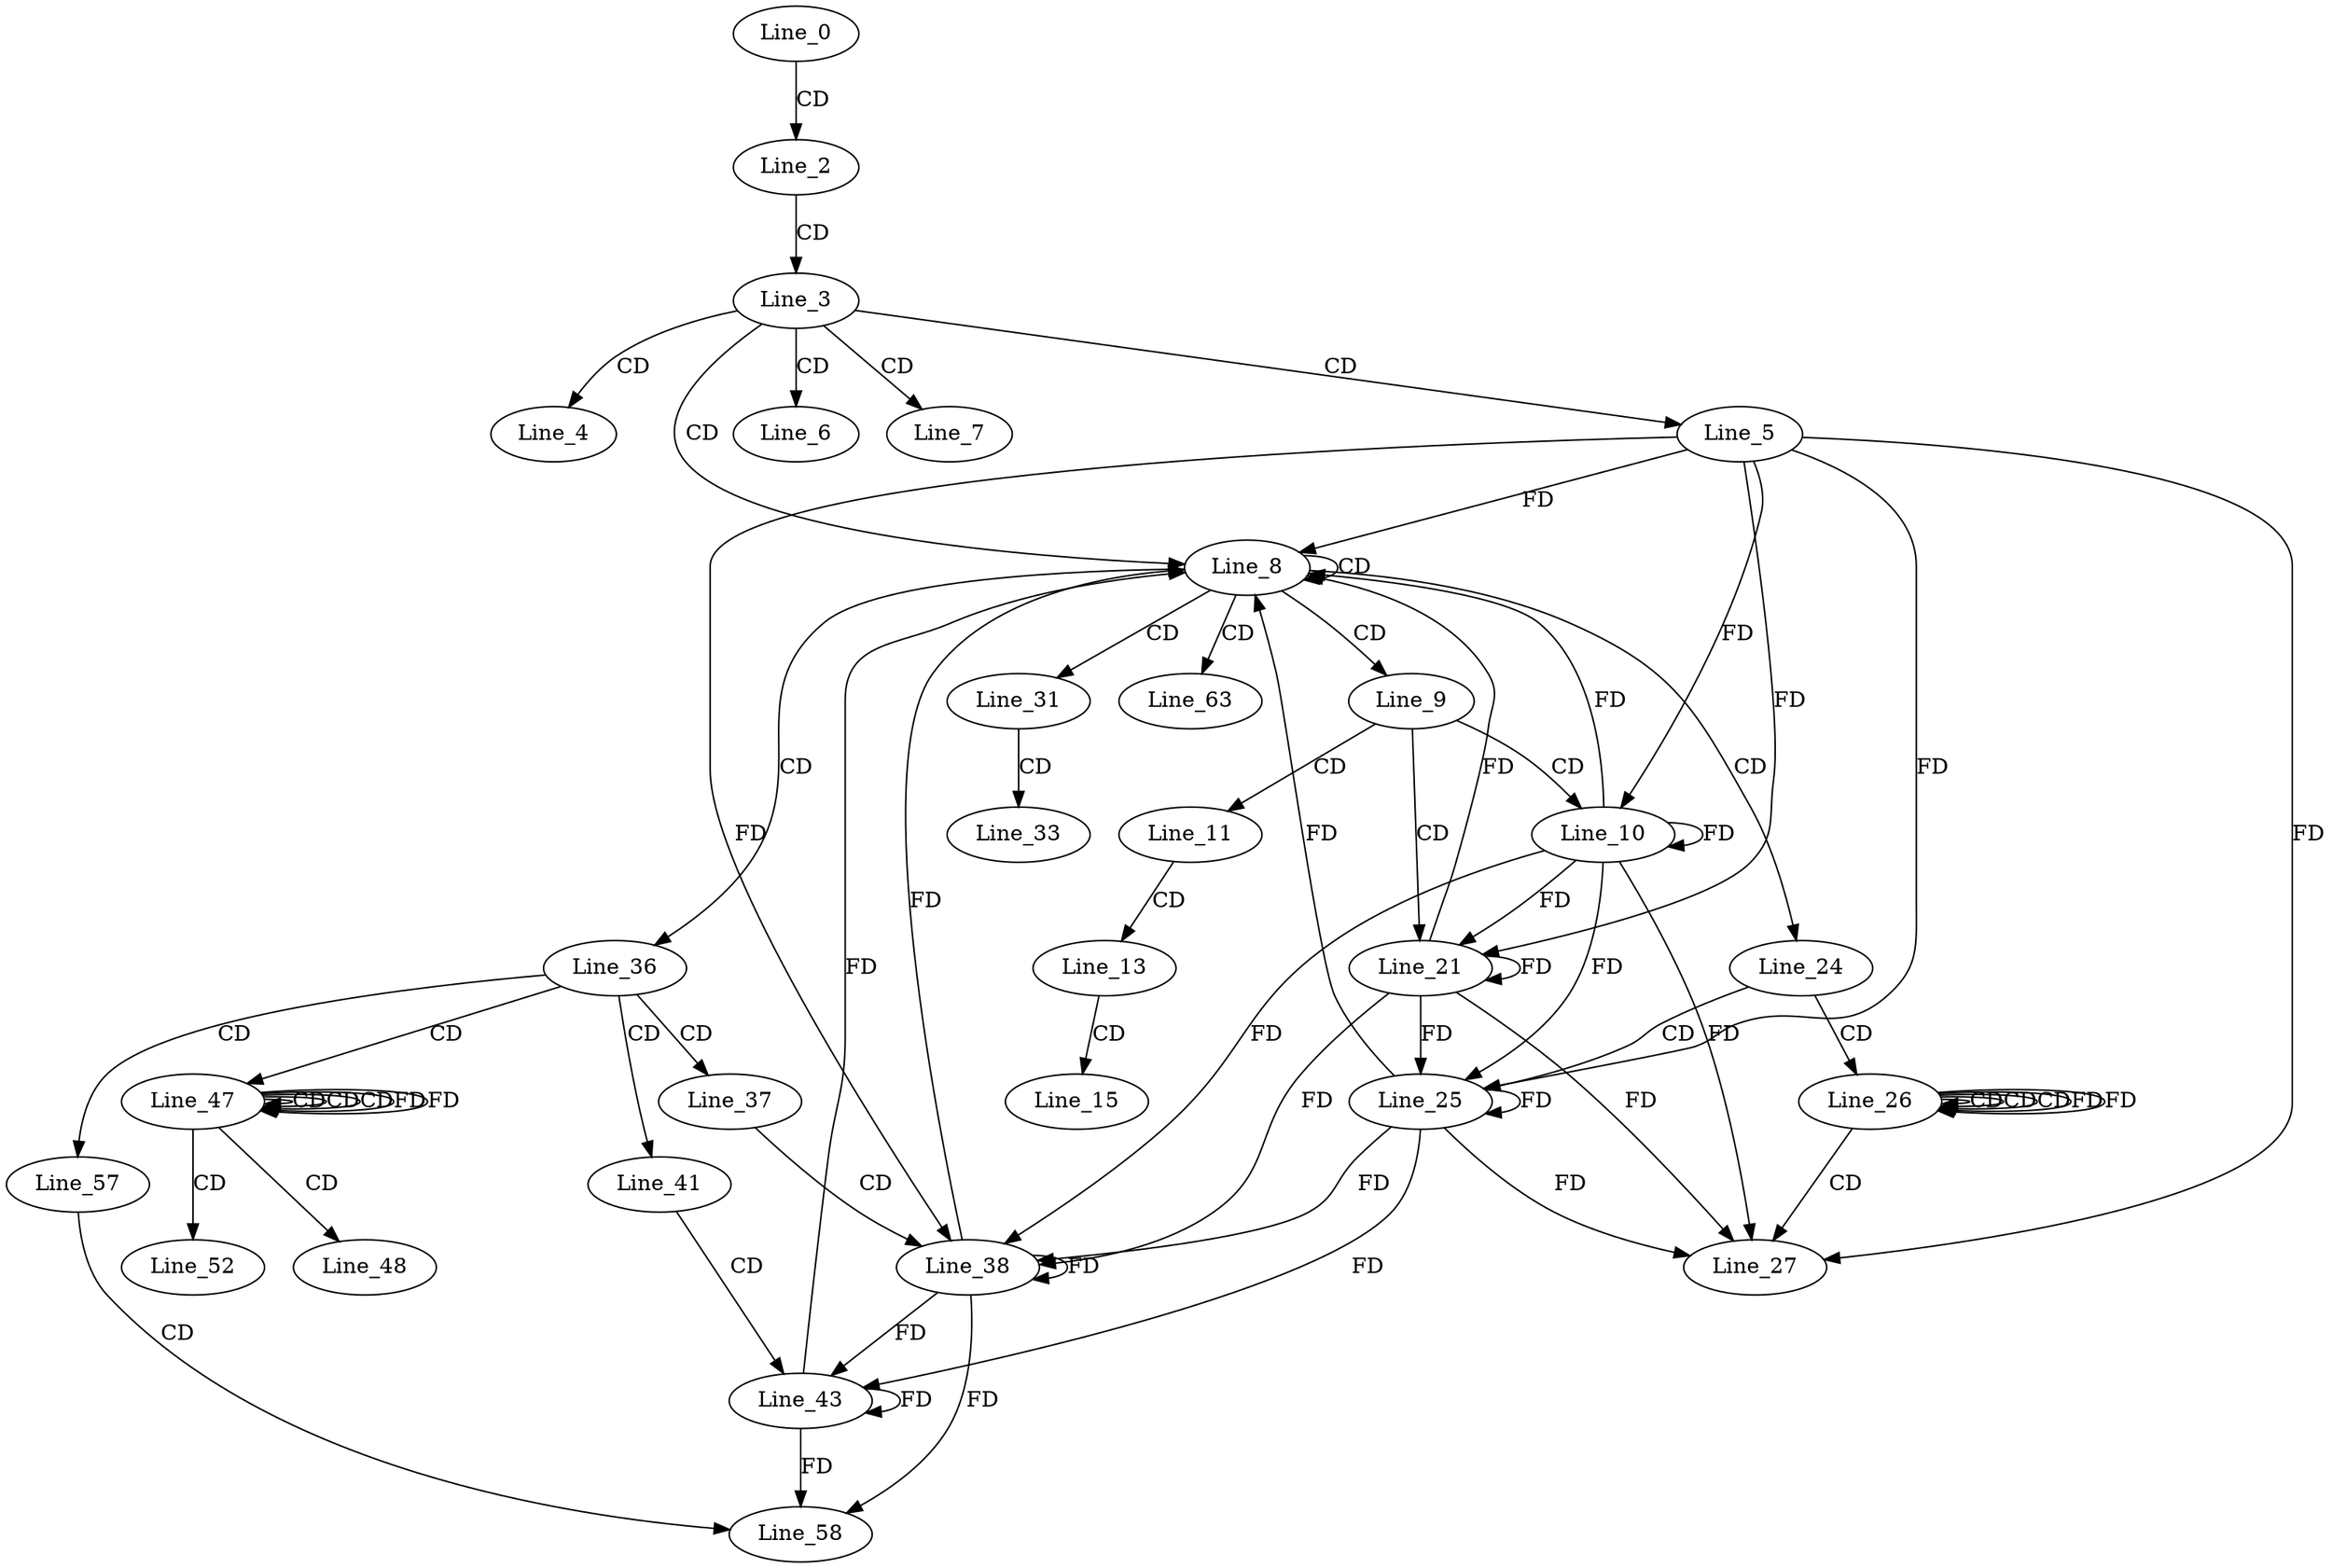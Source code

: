 digraph G {
  Line_0;
  Line_2;
  Line_3;
  Line_4;
  Line_5;
  Line_5;
  Line_6;
  Line_6;
  Line_7;
  Line_8;
  Line_9;
  Line_10;
  Line_11;
  Line_13;
  Line_15;
  Line_21;
  Line_24;
  Line_25;
  Line_26;
  Line_26;
  Line_26;
  Line_27;
  Line_27;
  Line_27;
  Line_27;
  Line_27;
  Line_31;
  Line_33;
  Line_36;
  Line_37;
  Line_38;
  Line_41;
  Line_43;
  Line_47;
  Line_47;
  Line_47;
  Line_48;
  Line_52;
  Line_57;
  Line_58;
  Line_63;
  Line_0 -> Line_2 [ label="CD" ];
  Line_2 -> Line_3 [ label="CD" ];
  Line_3 -> Line_4 [ label="CD" ];
  Line_3 -> Line_5 [ label="CD" ];
  Line_3 -> Line_6 [ label="CD" ];
  Line_3 -> Line_7 [ label="CD" ];
  Line_3 -> Line_8 [ label="CD" ];
  Line_8 -> Line_8 [ label="CD" ];
  Line_5 -> Line_8 [ label="FD" ];
  Line_8 -> Line_9 [ label="CD" ];
  Line_9 -> Line_10 [ label="CD" ];
  Line_10 -> Line_10 [ label="FD" ];
  Line_5 -> Line_10 [ label="FD" ];
  Line_9 -> Line_11 [ label="CD" ];
  Line_11 -> Line_13 [ label="CD" ];
  Line_13 -> Line_15 [ label="CD" ];
  Line_9 -> Line_21 [ label="CD" ];
  Line_10 -> Line_21 [ label="FD" ];
  Line_21 -> Line_21 [ label="FD" ];
  Line_5 -> Line_21 [ label="FD" ];
  Line_8 -> Line_24 [ label="CD" ];
  Line_24 -> Line_25 [ label="CD" ];
  Line_10 -> Line_25 [ label="FD" ];
  Line_21 -> Line_25 [ label="FD" ];
  Line_25 -> Line_25 [ label="FD" ];
  Line_5 -> Line_25 [ label="FD" ];
  Line_24 -> Line_26 [ label="CD" ];
  Line_26 -> Line_26 [ label="CD" ];
  Line_26 -> Line_26 [ label="CD" ];
  Line_26 -> Line_26 [ label="CD" ];
  Line_26 -> Line_26 [ label="FD" ];
  Line_26 -> Line_27 [ label="CD" ];
  Line_10 -> Line_27 [ label="FD" ];
  Line_21 -> Line_27 [ label="FD" ];
  Line_25 -> Line_27 [ label="FD" ];
  Line_5 -> Line_27 [ label="FD" ];
  Line_8 -> Line_31 [ label="CD" ];
  Line_31 -> Line_33 [ label="CD" ];
  Line_8 -> Line_36 [ label="CD" ];
  Line_36 -> Line_37 [ label="CD" ];
  Line_37 -> Line_38 [ label="CD" ];
  Line_10 -> Line_38 [ label="FD" ];
  Line_21 -> Line_38 [ label="FD" ];
  Line_25 -> Line_38 [ label="FD" ];
  Line_38 -> Line_38 [ label="FD" ];
  Line_5 -> Line_38 [ label="FD" ];
  Line_36 -> Line_41 [ label="CD" ];
  Line_41 -> Line_43 [ label="CD" ];
  Line_25 -> Line_43 [ label="FD" ];
  Line_38 -> Line_43 [ label="FD" ];
  Line_43 -> Line_43 [ label="FD" ];
  Line_36 -> Line_47 [ label="CD" ];
  Line_47 -> Line_47 [ label="CD" ];
  Line_47 -> Line_47 [ label="CD" ];
  Line_47 -> Line_47 [ label="CD" ];
  Line_47 -> Line_47 [ label="FD" ];
  Line_47 -> Line_48 [ label="CD" ];
  Line_47 -> Line_52 [ label="CD" ];
  Line_36 -> Line_57 [ label="CD" ];
  Line_57 -> Line_58 [ label="CD" ];
  Line_38 -> Line_58 [ label="FD" ];
  Line_43 -> Line_58 [ label="FD" ];
  Line_8 -> Line_63 [ label="CD" ];
  Line_10 -> Line_8 [ label="FD" ];
  Line_21 -> Line_8 [ label="FD" ];
  Line_25 -> Line_8 [ label="FD" ];
  Line_38 -> Line_8 [ label="FD" ];
  Line_43 -> Line_8 [ label="FD" ];
  Line_26 -> Line_26 [ label="FD" ];
  Line_47 -> Line_47 [ label="FD" ];
}
